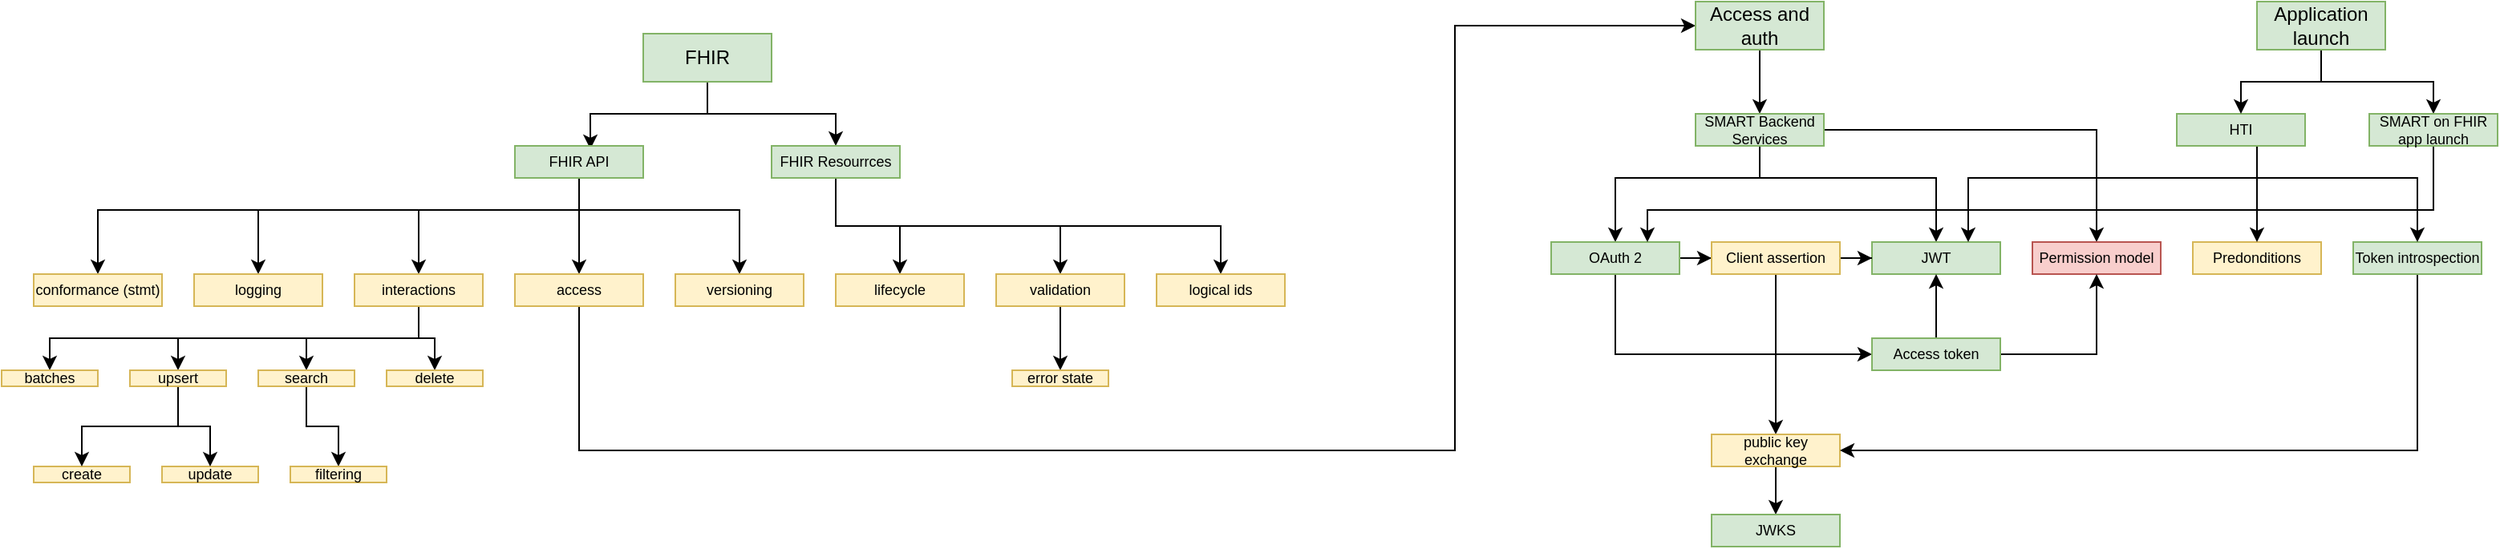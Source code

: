 <mxfile version="20.1.1" type="github">
  <diagram id="DvguWGb7dUAozggNGODF" name="Page-1">
    <mxGraphModel dx="830" dy="620" grid="1" gridSize="10" guides="1" tooltips="1" connect="1" arrows="1" fold="1" page="1" pageScale="1" pageWidth="827" pageHeight="1169" math="0" shadow="0">
      <root>
        <mxCell id="0" />
        <mxCell id="1" parent="0" />
        <mxCell id="hcNDKkNCzdNM3mMrw2a3-21" style="edgeStyle=orthogonalEdgeStyle;rounded=0;orthogonalLoop=1;jettySize=auto;html=1;entryX=0.588;entryY=0.1;entryDx=0;entryDy=0;entryPerimeter=0;fontSize=9;" parent="1" source="hcNDKkNCzdNM3mMrw2a3-1" target="hcNDKkNCzdNM3mMrw2a3-2" edge="1">
          <mxGeometry relative="1" as="geometry" />
        </mxCell>
        <mxCell id="hcNDKkNCzdNM3mMrw2a3-22" style="edgeStyle=orthogonalEdgeStyle;rounded=0;orthogonalLoop=1;jettySize=auto;html=1;entryX=0.5;entryY=0;entryDx=0;entryDy=0;fontSize=9;" parent="1" source="hcNDKkNCzdNM3mMrw2a3-1" target="hcNDKkNCzdNM3mMrw2a3-3" edge="1">
          <mxGeometry relative="1" as="geometry" />
        </mxCell>
        <mxCell id="hcNDKkNCzdNM3mMrw2a3-1" value="FHIR" style="rounded=0;whiteSpace=wrap;html=1;fillColor=#d5e8d4;strokeColor=#82b366;" parent="1" vertex="1">
          <mxGeometry x="414" y="100" width="80" height="30" as="geometry" />
        </mxCell>
        <mxCell id="hcNDKkNCzdNM3mMrw2a3-26" style="edgeStyle=orthogonalEdgeStyle;rounded=0;orthogonalLoop=1;jettySize=auto;html=1;entryX=0.5;entryY=0;entryDx=0;entryDy=0;fontSize=9;" parent="1" source="hcNDKkNCzdNM3mMrw2a3-2" target="hcNDKkNCzdNM3mMrw2a3-16" edge="1">
          <mxGeometry relative="1" as="geometry">
            <Array as="points">
              <mxPoint x="374" y="210" />
              <mxPoint x="474" y="210" />
            </Array>
          </mxGeometry>
        </mxCell>
        <mxCell id="hcNDKkNCzdNM3mMrw2a3-27" style="edgeStyle=orthogonalEdgeStyle;rounded=0;orthogonalLoop=1;jettySize=auto;html=1;entryX=0.5;entryY=0;entryDx=0;entryDy=0;fontSize=9;" parent="1" source="hcNDKkNCzdNM3mMrw2a3-2" target="hcNDKkNCzdNM3mMrw2a3-15" edge="1">
          <mxGeometry relative="1" as="geometry" />
        </mxCell>
        <mxCell id="hcNDKkNCzdNM3mMrw2a3-28" style="edgeStyle=orthogonalEdgeStyle;rounded=0;orthogonalLoop=1;jettySize=auto;html=1;entryX=0.5;entryY=0;entryDx=0;entryDy=0;fontSize=9;" parent="1" source="hcNDKkNCzdNM3mMrw2a3-2" target="hcNDKkNCzdNM3mMrw2a3-12" edge="1">
          <mxGeometry relative="1" as="geometry">
            <Array as="points">
              <mxPoint x="374" y="210" />
              <mxPoint x="274" y="210" />
            </Array>
          </mxGeometry>
        </mxCell>
        <mxCell id="hcNDKkNCzdNM3mMrw2a3-29" style="edgeStyle=orthogonalEdgeStyle;rounded=0;orthogonalLoop=1;jettySize=auto;html=1;fontSize=9;" parent="1" source="hcNDKkNCzdNM3mMrw2a3-2" target="hcNDKkNCzdNM3mMrw2a3-10" edge="1">
          <mxGeometry relative="1" as="geometry">
            <Array as="points">
              <mxPoint x="374" y="210" />
              <mxPoint x="174" y="210" />
            </Array>
          </mxGeometry>
        </mxCell>
        <mxCell id="hcNDKkNCzdNM3mMrw2a3-30" style="edgeStyle=orthogonalEdgeStyle;rounded=0;orthogonalLoop=1;jettySize=auto;html=1;entryX=0.5;entryY=0;entryDx=0;entryDy=0;fontSize=9;" parent="1" source="hcNDKkNCzdNM3mMrw2a3-2" target="hcNDKkNCzdNM3mMrw2a3-9" edge="1">
          <mxGeometry relative="1" as="geometry">
            <Array as="points">
              <mxPoint x="374" y="210" />
              <mxPoint x="74" y="210" />
            </Array>
          </mxGeometry>
        </mxCell>
        <mxCell id="hcNDKkNCzdNM3mMrw2a3-2" value="&lt;font style=&quot;font-size: 9px;&quot;&gt;FHIR API&lt;/font&gt;" style="rounded=0;whiteSpace=wrap;html=1;fillColor=#d5e8d4;strokeColor=#82b366;fontSize=9;" parent="1" vertex="1">
          <mxGeometry x="334" y="170" width="80" height="20" as="geometry" />
        </mxCell>
        <mxCell id="hcNDKkNCzdNM3mMrw2a3-23" style="edgeStyle=orthogonalEdgeStyle;rounded=0;orthogonalLoop=1;jettySize=auto;html=1;entryX=0.5;entryY=0;entryDx=0;entryDy=0;fontSize=9;" parent="1" source="hcNDKkNCzdNM3mMrw2a3-3" target="hcNDKkNCzdNM3mMrw2a3-17" edge="1">
          <mxGeometry relative="1" as="geometry" />
        </mxCell>
        <mxCell id="hcNDKkNCzdNM3mMrw2a3-24" style="edgeStyle=orthogonalEdgeStyle;rounded=0;orthogonalLoop=1;jettySize=auto;html=1;entryX=0.5;entryY=0;entryDx=0;entryDy=0;fontSize=9;" parent="1" source="hcNDKkNCzdNM3mMrw2a3-3" target="hcNDKkNCzdNM3mMrw2a3-18" edge="1">
          <mxGeometry relative="1" as="geometry">
            <Array as="points">
              <mxPoint x="534" y="220" />
              <mxPoint x="674" y="220" />
            </Array>
          </mxGeometry>
        </mxCell>
        <mxCell id="hcNDKkNCzdNM3mMrw2a3-25" style="edgeStyle=orthogonalEdgeStyle;rounded=0;orthogonalLoop=1;jettySize=auto;html=1;fontSize=9;" parent="1" source="hcNDKkNCzdNM3mMrw2a3-3" target="hcNDKkNCzdNM3mMrw2a3-19" edge="1">
          <mxGeometry relative="1" as="geometry">
            <Array as="points">
              <mxPoint x="534" y="220" />
              <mxPoint x="774" y="220" />
            </Array>
          </mxGeometry>
        </mxCell>
        <mxCell id="hcNDKkNCzdNM3mMrw2a3-3" value="&lt;font style=&quot;font-size: 9px;&quot;&gt;FHIR Resourrces&lt;/font&gt;" style="rounded=0;whiteSpace=wrap;html=1;fillColor=#d5e8d4;strokeColor=#82b366;fontSize=9;" parent="1" vertex="1">
          <mxGeometry x="494" y="170" width="80" height="20" as="geometry" />
        </mxCell>
        <mxCell id="hcNDKkNCzdNM3mMrw2a3-9" value="&lt;span style=&quot;text-align: start;&quot;&gt;conformance (stmt)&lt;/span&gt;" style="rounded=0;whiteSpace=wrap;html=1;fontSize=9;fillColor=#fff2cc;strokeColor=#d6b656;" parent="1" vertex="1">
          <mxGeometry x="34" y="250" width="80" height="20" as="geometry" />
        </mxCell>
        <mxCell id="hcNDKkNCzdNM3mMrw2a3-10" value="&lt;div style=&quot;text-align: start;&quot;&gt;logging&lt;/div&gt;" style="rounded=0;whiteSpace=wrap;html=1;fontSize=9;fillColor=#fff2cc;strokeColor=#d6b656;" parent="1" vertex="1">
          <mxGeometry x="134" y="250" width="80" height="20" as="geometry" />
        </mxCell>
        <mxCell id="hcNDKkNCzdNM3mMrw2a3-54" style="edgeStyle=orthogonalEdgeStyle;rounded=0;orthogonalLoop=1;jettySize=auto;html=1;entryX=0.5;entryY=0;entryDx=0;entryDy=0;fontSize=9;" parent="1" source="hcNDKkNCzdNM3mMrw2a3-12" target="hcNDKkNCzdNM3mMrw2a3-40" edge="1">
          <mxGeometry relative="1" as="geometry" />
        </mxCell>
        <mxCell id="hcNDKkNCzdNM3mMrw2a3-55" style="edgeStyle=orthogonalEdgeStyle;rounded=0;orthogonalLoop=1;jettySize=auto;html=1;entryX=0.5;entryY=0;entryDx=0;entryDy=0;fontSize=9;" parent="1" source="hcNDKkNCzdNM3mMrw2a3-12" target="hcNDKkNCzdNM3mMrw2a3-38" edge="1">
          <mxGeometry relative="1" as="geometry" />
        </mxCell>
        <mxCell id="hcNDKkNCzdNM3mMrw2a3-56" style="edgeStyle=orthogonalEdgeStyle;rounded=0;orthogonalLoop=1;jettySize=auto;html=1;entryX=0.5;entryY=0;entryDx=0;entryDy=0;fontSize=9;" parent="1" source="hcNDKkNCzdNM3mMrw2a3-12" target="hcNDKkNCzdNM3mMrw2a3-42" edge="1">
          <mxGeometry relative="1" as="geometry">
            <Array as="points">
              <mxPoint x="274" y="290" />
              <mxPoint x="124" y="290" />
            </Array>
          </mxGeometry>
        </mxCell>
        <mxCell id="hcNDKkNCzdNM3mMrw2a3-57" style="edgeStyle=orthogonalEdgeStyle;rounded=0;orthogonalLoop=1;jettySize=auto;html=1;entryX=0.5;entryY=0;entryDx=0;entryDy=0;fontSize=9;" parent="1" source="hcNDKkNCzdNM3mMrw2a3-12" target="hcNDKkNCzdNM3mMrw2a3-31" edge="1">
          <mxGeometry relative="1" as="geometry">
            <Array as="points">
              <mxPoint x="274" y="290" />
              <mxPoint x="44" y="290" />
            </Array>
          </mxGeometry>
        </mxCell>
        <mxCell id="hcNDKkNCzdNM3mMrw2a3-12" value="&lt;div style=&quot;text-align: start;&quot;&gt;interactions&lt;/div&gt;" style="rounded=0;whiteSpace=wrap;html=1;fontSize=9;fillColor=#fff2cc;strokeColor=#d6b656;" parent="1" vertex="1">
          <mxGeometry x="234" y="250" width="80" height="20" as="geometry" />
        </mxCell>
        <mxCell id="hcNDKkNCzdNM3mMrw2a3-88" style="edgeStyle=orthogonalEdgeStyle;rounded=0;orthogonalLoop=1;jettySize=auto;html=1;entryX=0;entryY=0.5;entryDx=0;entryDy=0;fontSize=9;" parent="1" source="hcNDKkNCzdNM3mMrw2a3-15" target="hcNDKkNCzdNM3mMrw2a3-58" edge="1">
          <mxGeometry relative="1" as="geometry">
            <Array as="points">
              <mxPoint x="374" y="360" />
              <mxPoint x="920" y="360" />
              <mxPoint x="920" y="95" />
            </Array>
          </mxGeometry>
        </mxCell>
        <mxCell id="hcNDKkNCzdNM3mMrw2a3-15" value="&lt;div style=&quot;text-align: start;&quot;&gt;access&lt;/div&gt;" style="rounded=0;whiteSpace=wrap;html=1;fontSize=9;fillColor=#fff2cc;strokeColor=#d6b656;" parent="1" vertex="1">
          <mxGeometry x="334" y="250" width="80" height="20" as="geometry" />
        </mxCell>
        <mxCell id="hcNDKkNCzdNM3mMrw2a3-16" value="&lt;div style=&quot;text-align: start;&quot;&gt;versioning&lt;/div&gt;" style="rounded=0;whiteSpace=wrap;html=1;fontSize=9;fillColor=#fff2cc;strokeColor=#d6b656;" parent="1" vertex="1">
          <mxGeometry x="434" y="250" width="80" height="20" as="geometry" />
        </mxCell>
        <mxCell id="hcNDKkNCzdNM3mMrw2a3-17" value="&lt;div style=&quot;text-align: start;&quot;&gt;lifecycle&lt;/div&gt;" style="rounded=0;whiteSpace=wrap;html=1;fontSize=9;fillColor=#fff2cc;strokeColor=#d6b656;" parent="1" vertex="1">
          <mxGeometry x="534" y="250" width="80" height="20" as="geometry" />
        </mxCell>
        <mxCell id="hcNDKkNCzdNM3mMrw2a3-53" style="edgeStyle=orthogonalEdgeStyle;rounded=0;orthogonalLoop=1;jettySize=auto;html=1;entryX=0.5;entryY=0;entryDx=0;entryDy=0;fontSize=9;" parent="1" source="hcNDKkNCzdNM3mMrw2a3-18" target="hcNDKkNCzdNM3mMrw2a3-52" edge="1">
          <mxGeometry relative="1" as="geometry" />
        </mxCell>
        <mxCell id="hcNDKkNCzdNM3mMrw2a3-18" value="&lt;div style=&quot;text-align: start;&quot;&gt;validation&lt;/div&gt;" style="rounded=0;whiteSpace=wrap;html=1;fontSize=9;fillColor=#fff2cc;strokeColor=#d6b656;" parent="1" vertex="1">
          <mxGeometry x="634" y="250" width="80" height="20" as="geometry" />
        </mxCell>
        <mxCell id="hcNDKkNCzdNM3mMrw2a3-19" value="&lt;div style=&quot;text-align: start;&quot;&gt;logical ids&lt;/div&gt;" style="rounded=0;whiteSpace=wrap;html=1;fontSize=9;fillColor=#fff2cc;strokeColor=#d6b656;" parent="1" vertex="1">
          <mxGeometry x="734" y="250" width="80" height="20" as="geometry" />
        </mxCell>
        <mxCell id="hcNDKkNCzdNM3mMrw2a3-31" value="&lt;span style=&quot;text-align: start;&quot;&gt;batches&lt;/span&gt;" style="rounded=0;whiteSpace=wrap;html=1;fontSize=9;fillColor=#fff2cc;strokeColor=#d6b656;" parent="1" vertex="1">
          <mxGeometry x="14" y="310" width="60" height="10" as="geometry" />
        </mxCell>
        <mxCell id="hcNDKkNCzdNM3mMrw2a3-37" value="&lt;div style=&quot;text-align: start;&quot;&gt;create&lt;/div&gt;" style="rounded=0;whiteSpace=wrap;html=1;fontSize=9;fillColor=#fff2cc;strokeColor=#d6b656;" parent="1" vertex="1">
          <mxGeometry x="34" y="370" width="60" height="10" as="geometry" />
        </mxCell>
        <mxCell id="hcNDKkNCzdNM3mMrw2a3-48" style="edgeStyle=orthogonalEdgeStyle;rounded=0;orthogonalLoop=1;jettySize=auto;html=1;entryX=0.5;entryY=0;entryDx=0;entryDy=0;fontSize=9;" parent="1" source="hcNDKkNCzdNM3mMrw2a3-38" target="hcNDKkNCzdNM3mMrw2a3-45" edge="1">
          <mxGeometry relative="1" as="geometry" />
        </mxCell>
        <mxCell id="hcNDKkNCzdNM3mMrw2a3-38" value="&lt;div style=&quot;text-align: start;&quot;&gt;search&lt;/div&gt;" style="rounded=0;whiteSpace=wrap;html=1;fontSize=9;fillColor=#fff2cc;strokeColor=#d6b656;" parent="1" vertex="1">
          <mxGeometry x="174" y="310" width="60" height="10" as="geometry" />
        </mxCell>
        <mxCell id="hcNDKkNCzdNM3mMrw2a3-39" value="&lt;div style=&quot;text-align: start;&quot;&gt;update&lt;/div&gt;" style="rounded=0;whiteSpace=wrap;html=1;fontSize=9;fillColor=#fff2cc;strokeColor=#d6b656;" parent="1" vertex="1">
          <mxGeometry x="114" y="370" width="60" height="10" as="geometry" />
        </mxCell>
        <mxCell id="hcNDKkNCzdNM3mMrw2a3-40" value="&lt;div style=&quot;text-align: start;&quot;&gt;delete&lt;/div&gt;" style="rounded=0;whiteSpace=wrap;html=1;fontSize=9;fillColor=#fff2cc;strokeColor=#d6b656;" parent="1" vertex="1">
          <mxGeometry x="254" y="310" width="60" height="10" as="geometry" />
        </mxCell>
        <mxCell id="hcNDKkNCzdNM3mMrw2a3-49" style="edgeStyle=orthogonalEdgeStyle;rounded=0;orthogonalLoop=1;jettySize=auto;html=1;entryX=0.5;entryY=0;entryDx=0;entryDy=0;fontSize=9;" parent="1" source="hcNDKkNCzdNM3mMrw2a3-42" target="hcNDKkNCzdNM3mMrw2a3-39" edge="1">
          <mxGeometry relative="1" as="geometry" />
        </mxCell>
        <mxCell id="hcNDKkNCzdNM3mMrw2a3-50" style="edgeStyle=orthogonalEdgeStyle;rounded=0;orthogonalLoop=1;jettySize=auto;html=1;entryX=0.5;entryY=0;entryDx=0;entryDy=0;fontSize=9;" parent="1" source="hcNDKkNCzdNM3mMrw2a3-42" target="hcNDKkNCzdNM3mMrw2a3-37" edge="1">
          <mxGeometry relative="1" as="geometry" />
        </mxCell>
        <mxCell id="hcNDKkNCzdNM3mMrw2a3-42" value="&lt;div style=&quot;text-align: start;&quot;&gt;upsert&lt;/div&gt;" style="rounded=0;whiteSpace=wrap;html=1;fontSize=9;fillColor=#fff2cc;strokeColor=#d6b656;" parent="1" vertex="1">
          <mxGeometry x="94" y="310" width="60" height="10" as="geometry" />
        </mxCell>
        <mxCell id="hcNDKkNCzdNM3mMrw2a3-45" value="&lt;div style=&quot;text-align: start;&quot;&gt;filtering&lt;/div&gt;" style="rounded=0;whiteSpace=wrap;html=1;fontSize=9;fillColor=#fff2cc;strokeColor=#d6b656;" parent="1" vertex="1">
          <mxGeometry x="194" y="370" width="60" height="10" as="geometry" />
        </mxCell>
        <mxCell id="hcNDKkNCzdNM3mMrw2a3-52" value="&lt;div style=&quot;text-align: start;&quot;&gt;error state&lt;/div&gt;" style="rounded=0;whiteSpace=wrap;html=1;fontSize=9;fillColor=#fff2cc;strokeColor=#d6b656;" parent="1" vertex="1">
          <mxGeometry x="644" y="310" width="60" height="10" as="geometry" />
        </mxCell>
        <mxCell id="hcNDKkNCzdNM3mMrw2a3-75" style="edgeStyle=orthogonalEdgeStyle;rounded=0;orthogonalLoop=1;jettySize=auto;html=1;fontSize=9;" parent="1" source="hcNDKkNCzdNM3mMrw2a3-58" target="hcNDKkNCzdNM3mMrw2a3-59" edge="1">
          <mxGeometry relative="1" as="geometry" />
        </mxCell>
        <mxCell id="hcNDKkNCzdNM3mMrw2a3-58" value="Access and auth" style="rounded=0;whiteSpace=wrap;html=1;fillColor=#d5e8d4;strokeColor=#82b366;" parent="1" vertex="1">
          <mxGeometry x="1070" y="80" width="80" height="30" as="geometry" />
        </mxCell>
        <mxCell id="hcNDKkNCzdNM3mMrw2a3-66" style="edgeStyle=orthogonalEdgeStyle;rounded=0;orthogonalLoop=1;jettySize=auto;html=1;entryX=0.5;entryY=0;entryDx=0;entryDy=0;fontSize=9;" parent="1" source="hcNDKkNCzdNM3mMrw2a3-59" target="hcNDKkNCzdNM3mMrw2a3-60" edge="1">
          <mxGeometry relative="1" as="geometry">
            <Array as="points">
              <mxPoint x="1110" y="190" />
              <mxPoint x="1020" y="190" />
            </Array>
          </mxGeometry>
        </mxCell>
        <mxCell id="hcNDKkNCzdNM3mMrw2a3-67" style="edgeStyle=orthogonalEdgeStyle;rounded=0;orthogonalLoop=1;jettySize=auto;html=1;entryX=0.5;entryY=0;entryDx=0;entryDy=0;fontSize=9;" parent="1" source="hcNDKkNCzdNM3mMrw2a3-59" target="hcNDKkNCzdNM3mMrw2a3-61" edge="1">
          <mxGeometry relative="1" as="geometry">
            <Array as="points">
              <mxPoint x="1110" y="190" />
              <mxPoint x="1220" y="190" />
            </Array>
          </mxGeometry>
        </mxCell>
        <mxCell id="hcNDKkNCzdNM3mMrw2a3-84" style="edgeStyle=orthogonalEdgeStyle;rounded=0;orthogonalLoop=1;jettySize=auto;html=1;entryX=0.5;entryY=0;entryDx=0;entryDy=0;fontSize=9;" parent="1" source="hcNDKkNCzdNM3mMrw2a3-59" target="hcNDKkNCzdNM3mMrw2a3-64" edge="1">
          <mxGeometry relative="1" as="geometry" />
        </mxCell>
        <mxCell id="hcNDKkNCzdNM3mMrw2a3-59" value="&lt;font style=&quot;font-size: 9px;&quot;&gt;SMART Backend Services&lt;/font&gt;" style="rounded=0;whiteSpace=wrap;html=1;fillColor=#d5e8d4;strokeColor=#82b366;fontSize=9;" parent="1" vertex="1">
          <mxGeometry x="1070" y="150" width="80" height="20" as="geometry" />
        </mxCell>
        <mxCell id="hcNDKkNCzdNM3mMrw2a3-68" style="edgeStyle=orthogonalEdgeStyle;rounded=0;orthogonalLoop=1;jettySize=auto;html=1;entryX=0;entryY=0.5;entryDx=0;entryDy=0;fontSize=9;" parent="1" source="hcNDKkNCzdNM3mMrw2a3-60" target="hcNDKkNCzdNM3mMrw2a3-62" edge="1">
          <mxGeometry relative="1" as="geometry" />
        </mxCell>
        <mxCell id="hcNDKkNCzdNM3mMrw2a3-72" style="edgeStyle=orthogonalEdgeStyle;rounded=0;orthogonalLoop=1;jettySize=auto;html=1;entryX=0;entryY=0.5;entryDx=0;entryDy=0;fontSize=9;" parent="1" source="hcNDKkNCzdNM3mMrw2a3-60" target="hcNDKkNCzdNM3mMrw2a3-65" edge="1">
          <mxGeometry relative="1" as="geometry">
            <Array as="points">
              <mxPoint x="1020" y="300" />
            </Array>
          </mxGeometry>
        </mxCell>
        <mxCell id="hcNDKkNCzdNM3mMrw2a3-60" value="&lt;font style=&quot;font-size: 9px;&quot;&gt;OAuth 2&lt;/font&gt;" style="rounded=0;whiteSpace=wrap;html=1;fillColor=#d5e8d4;strokeColor=#82b366;fontSize=9;" parent="1" vertex="1">
          <mxGeometry x="980" y="230" width="80" height="20" as="geometry" />
        </mxCell>
        <mxCell id="hcNDKkNCzdNM3mMrw2a3-61" value="&lt;font style=&quot;font-size: 9px;&quot;&gt;JWT&lt;/font&gt;" style="rounded=0;whiteSpace=wrap;html=1;fillColor=#d5e8d4;strokeColor=#82b366;fontSize=9;" parent="1" vertex="1">
          <mxGeometry x="1180" y="230" width="80" height="20" as="geometry" />
        </mxCell>
        <mxCell id="hcNDKkNCzdNM3mMrw2a3-69" style="edgeStyle=orthogonalEdgeStyle;rounded=0;orthogonalLoop=1;jettySize=auto;html=1;entryX=0;entryY=0.5;entryDx=0;entryDy=0;fontSize=9;" parent="1" source="hcNDKkNCzdNM3mMrw2a3-62" target="hcNDKkNCzdNM3mMrw2a3-61" edge="1">
          <mxGeometry relative="1" as="geometry" />
        </mxCell>
        <mxCell id="hcNDKkNCzdNM3mMrw2a3-86" style="edgeStyle=orthogonalEdgeStyle;rounded=0;orthogonalLoop=1;jettySize=auto;html=1;fontSize=9;" parent="1" source="hcNDKkNCzdNM3mMrw2a3-62" target="hcNDKkNCzdNM3mMrw2a3-73" edge="1">
          <mxGeometry relative="1" as="geometry" />
        </mxCell>
        <mxCell id="hcNDKkNCzdNM3mMrw2a3-62" value="&lt;font style=&quot;font-size: 9px;&quot;&gt;Client assertion&lt;/font&gt;" style="rounded=0;whiteSpace=wrap;html=1;fillColor=#fff2cc;strokeColor=#d6b656;fontSize=9;" parent="1" vertex="1">
          <mxGeometry x="1080" y="230" width="80" height="20" as="geometry" />
        </mxCell>
        <mxCell id="hcNDKkNCzdNM3mMrw2a3-64" value="&lt;font style=&quot;font-size: 9px;&quot;&gt;Permission model&lt;/font&gt;" style="rounded=0;whiteSpace=wrap;html=1;fillColor=#f8cecc;strokeColor=#b85450;fontSize=9;" parent="1" vertex="1">
          <mxGeometry x="1280" y="230" width="80" height="20" as="geometry" />
        </mxCell>
        <mxCell id="hcNDKkNCzdNM3mMrw2a3-70" style="edgeStyle=orthogonalEdgeStyle;rounded=0;orthogonalLoop=1;jettySize=auto;html=1;entryX=0.5;entryY=1;entryDx=0;entryDy=0;fontSize=9;" parent="1" source="hcNDKkNCzdNM3mMrw2a3-65" target="hcNDKkNCzdNM3mMrw2a3-64" edge="1">
          <mxGeometry relative="1" as="geometry" />
        </mxCell>
        <mxCell id="hcNDKkNCzdNM3mMrw2a3-71" style="edgeStyle=orthogonalEdgeStyle;rounded=0;orthogonalLoop=1;jettySize=auto;html=1;entryX=0.5;entryY=1;entryDx=0;entryDy=0;fontSize=9;" parent="1" source="hcNDKkNCzdNM3mMrw2a3-65" target="hcNDKkNCzdNM3mMrw2a3-61" edge="1">
          <mxGeometry relative="1" as="geometry" />
        </mxCell>
        <mxCell id="hcNDKkNCzdNM3mMrw2a3-65" value="&lt;div style=&quot;text-align: start;&quot;&gt;Access token&lt;/div&gt;" style="rounded=0;whiteSpace=wrap;html=1;fontSize=9;fillColor=#d5e8d4;strokeColor=#82b366;" parent="1" vertex="1">
          <mxGeometry x="1180" y="290" width="80" height="20" as="geometry" />
        </mxCell>
        <mxCell id="hcNDKkNCzdNM3mMrw2a3-87" style="edgeStyle=orthogonalEdgeStyle;rounded=0;orthogonalLoop=1;jettySize=auto;html=1;entryX=0.5;entryY=0;entryDx=0;entryDy=0;fontSize=9;" parent="1" source="hcNDKkNCzdNM3mMrw2a3-73" target="hcNDKkNCzdNM3mMrw2a3-74" edge="1">
          <mxGeometry relative="1" as="geometry" />
        </mxCell>
        <mxCell id="hcNDKkNCzdNM3mMrw2a3-73" value="&lt;div style=&quot;&quot;&gt;public key exchange&lt;/div&gt;" style="rounded=0;whiteSpace=wrap;html=1;fontSize=9;fillColor=#fff2cc;strokeColor=#d6b656;align=center;" parent="1" vertex="1">
          <mxGeometry x="1080" y="350" width="80" height="20" as="geometry" />
        </mxCell>
        <mxCell id="hcNDKkNCzdNM3mMrw2a3-74" value="&lt;font style=&quot;font-size: 9px;&quot;&gt;JWKS&lt;/font&gt;" style="rounded=0;whiteSpace=wrap;html=1;fillColor=#d5e8d4;strokeColor=#82b366;fontSize=9;" parent="1" vertex="1">
          <mxGeometry x="1080" y="400" width="80" height="20" as="geometry" />
        </mxCell>
        <mxCell id="hcNDKkNCzdNM3mMrw2a3-76" value="&lt;font style=&quot;font-size: 9px;&quot;&gt;Predonditions&lt;/font&gt;" style="rounded=0;whiteSpace=wrap;html=1;fillColor=#fff2cc;strokeColor=#d6b656;fontSize=9;" parent="1" vertex="1">
          <mxGeometry x="1380" y="230" width="80" height="20" as="geometry" />
        </mxCell>
        <mxCell id="hcNDKkNCzdNM3mMrw2a3-85" style="edgeStyle=orthogonalEdgeStyle;rounded=0;orthogonalLoop=1;jettySize=auto;html=1;entryX=1;entryY=0.5;entryDx=0;entryDy=0;fontSize=9;" parent="1" source="hcNDKkNCzdNM3mMrw2a3-77" target="hcNDKkNCzdNM3mMrw2a3-73" edge="1">
          <mxGeometry relative="1" as="geometry">
            <Array as="points">
              <mxPoint x="1520" y="360" />
            </Array>
          </mxGeometry>
        </mxCell>
        <mxCell id="hcNDKkNCzdNM3mMrw2a3-77" value="&lt;font style=&quot;font-size: 9px;&quot;&gt;Token introspection&lt;br&gt;&lt;/font&gt;" style="rounded=0;whiteSpace=wrap;html=1;fillColor=#d5e8d4;strokeColor=#82b366;fontSize=9;" parent="1" vertex="1">
          <mxGeometry x="1480" y="230" width="80" height="20" as="geometry" />
        </mxCell>
        <mxCell id="hcNDKkNCzdNM3mMrw2a3-79" style="edgeStyle=orthogonalEdgeStyle;rounded=0;orthogonalLoop=1;jettySize=auto;html=1;fontSize=9;" parent="1" source="hcNDKkNCzdNM3mMrw2a3-78" target="hcNDKkNCzdNM3mMrw2a3-76" edge="1">
          <mxGeometry relative="1" as="geometry">
            <Array as="points">
              <mxPoint x="1420" y="180" />
              <mxPoint x="1420" y="180" />
            </Array>
          </mxGeometry>
        </mxCell>
        <mxCell id="hcNDKkNCzdNM3mMrw2a3-80" style="edgeStyle=orthogonalEdgeStyle;rounded=0;orthogonalLoop=1;jettySize=auto;html=1;entryX=0.5;entryY=0;entryDx=0;entryDy=0;fontSize=9;" parent="1" source="hcNDKkNCzdNM3mMrw2a3-78" target="hcNDKkNCzdNM3mMrw2a3-77" edge="1">
          <mxGeometry relative="1" as="geometry">
            <Array as="points">
              <mxPoint x="1420" y="190" />
              <mxPoint x="1520" y="190" />
            </Array>
          </mxGeometry>
        </mxCell>
        <mxCell id="hcNDKkNCzdNM3mMrw2a3-83" style="edgeStyle=orthogonalEdgeStyle;rounded=0;orthogonalLoop=1;jettySize=auto;html=1;entryX=0.75;entryY=0;entryDx=0;entryDy=0;fontSize=9;" parent="1" source="hcNDKkNCzdNM3mMrw2a3-78" target="hcNDKkNCzdNM3mMrw2a3-61" edge="1">
          <mxGeometry relative="1" as="geometry">
            <Array as="points">
              <mxPoint x="1420" y="190" />
              <mxPoint x="1240" y="190" />
            </Array>
          </mxGeometry>
        </mxCell>
        <mxCell id="hcNDKkNCzdNM3mMrw2a3-78" value="&lt;font style=&quot;font-size: 9px;&quot;&gt;HTI&lt;/font&gt;" style="rounded=0;whiteSpace=wrap;html=1;fillColor=#d5e8d4;strokeColor=#82b366;fontSize=9;" parent="1" vertex="1">
          <mxGeometry x="1370" y="150" width="80" height="20" as="geometry" />
        </mxCell>
        <mxCell id="hcNDKkNCzdNM3mMrw2a3-82" style="edgeStyle=orthogonalEdgeStyle;rounded=0;orthogonalLoop=1;jettySize=auto;html=1;fontSize=9;" parent="1" source="hcNDKkNCzdNM3mMrw2a3-81" target="hcNDKkNCzdNM3mMrw2a3-78" edge="1">
          <mxGeometry relative="1" as="geometry" />
        </mxCell>
        <mxCell id="USAALzwTg2XKP5QvFdCl-2" style="edgeStyle=orthogonalEdgeStyle;rounded=0;orthogonalLoop=1;jettySize=auto;html=1;" edge="1" parent="1" source="hcNDKkNCzdNM3mMrw2a3-81" target="USAALzwTg2XKP5QvFdCl-1">
          <mxGeometry relative="1" as="geometry" />
        </mxCell>
        <mxCell id="hcNDKkNCzdNM3mMrw2a3-81" value="Application launc&lt;span style=&quot;white-space: pre;&quot;&gt;h&lt;/span&gt;" style="rounded=0;whiteSpace=wrap;html=1;fillColor=#d5e8d4;strokeColor=#82b366;" parent="1" vertex="1">
          <mxGeometry x="1420" y="80" width="80" height="30" as="geometry" />
        </mxCell>
        <mxCell id="USAALzwTg2XKP5QvFdCl-4" style="edgeStyle=orthogonalEdgeStyle;rounded=0;orthogonalLoop=1;jettySize=auto;html=1;entryX=0.75;entryY=0;entryDx=0;entryDy=0;" edge="1" parent="1" source="USAALzwTg2XKP5QvFdCl-1" target="hcNDKkNCzdNM3mMrw2a3-60">
          <mxGeometry relative="1" as="geometry">
            <Array as="points">
              <mxPoint x="1530" y="210" />
              <mxPoint x="1040" y="210" />
            </Array>
          </mxGeometry>
        </mxCell>
        <mxCell id="USAALzwTg2XKP5QvFdCl-1" value="&lt;font style=&quot;font-size: 9px;&quot;&gt;SMART on FHIR app launch&lt;/font&gt;" style="rounded=0;whiteSpace=wrap;html=1;fillColor=#d5e8d4;strokeColor=#82b366;fontSize=9;" vertex="1" parent="1">
          <mxGeometry x="1490" y="150" width="80" height="20" as="geometry" />
        </mxCell>
      </root>
    </mxGraphModel>
  </diagram>
</mxfile>
